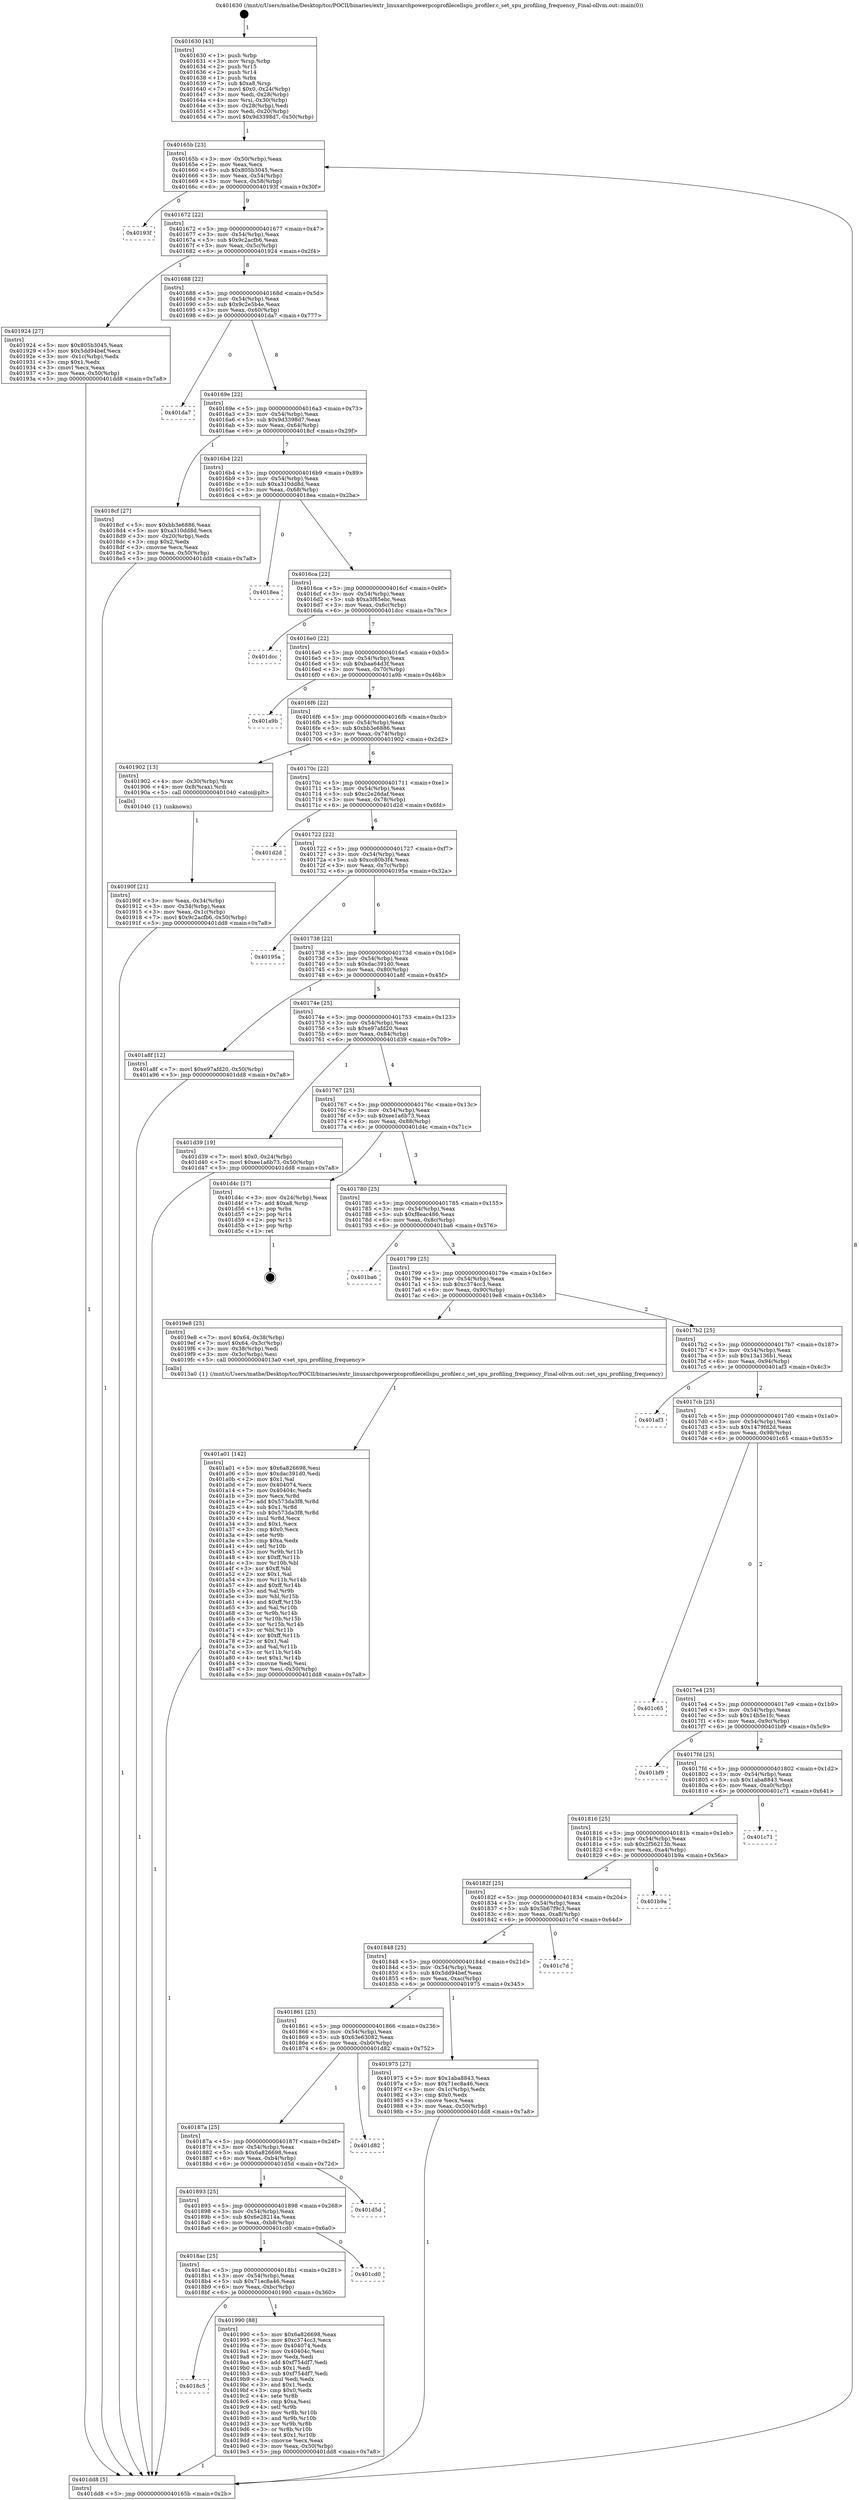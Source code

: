 digraph "0x401630" {
  label = "0x401630 (/mnt/c/Users/mathe/Desktop/tcc/POCII/binaries/extr_linuxarchpowerpcoprofilecellspu_profiler.c_set_spu_profiling_frequency_Final-ollvm.out::main(0))"
  labelloc = "t"
  node[shape=record]

  Entry [label="",width=0.3,height=0.3,shape=circle,fillcolor=black,style=filled]
  "0x40165b" [label="{
     0x40165b [23]\l
     | [instrs]\l
     &nbsp;&nbsp;0x40165b \<+3\>: mov -0x50(%rbp),%eax\l
     &nbsp;&nbsp;0x40165e \<+2\>: mov %eax,%ecx\l
     &nbsp;&nbsp;0x401660 \<+6\>: sub $0x805b3045,%ecx\l
     &nbsp;&nbsp;0x401666 \<+3\>: mov %eax,-0x54(%rbp)\l
     &nbsp;&nbsp;0x401669 \<+3\>: mov %ecx,-0x58(%rbp)\l
     &nbsp;&nbsp;0x40166c \<+6\>: je 000000000040193f \<main+0x30f\>\l
  }"]
  "0x40193f" [label="{
     0x40193f\l
  }", style=dashed]
  "0x401672" [label="{
     0x401672 [22]\l
     | [instrs]\l
     &nbsp;&nbsp;0x401672 \<+5\>: jmp 0000000000401677 \<main+0x47\>\l
     &nbsp;&nbsp;0x401677 \<+3\>: mov -0x54(%rbp),%eax\l
     &nbsp;&nbsp;0x40167a \<+5\>: sub $0x9c2acfb6,%eax\l
     &nbsp;&nbsp;0x40167f \<+3\>: mov %eax,-0x5c(%rbp)\l
     &nbsp;&nbsp;0x401682 \<+6\>: je 0000000000401924 \<main+0x2f4\>\l
  }"]
  Exit [label="",width=0.3,height=0.3,shape=circle,fillcolor=black,style=filled,peripheries=2]
  "0x401924" [label="{
     0x401924 [27]\l
     | [instrs]\l
     &nbsp;&nbsp;0x401924 \<+5\>: mov $0x805b3045,%eax\l
     &nbsp;&nbsp;0x401929 \<+5\>: mov $0x5dd94bef,%ecx\l
     &nbsp;&nbsp;0x40192e \<+3\>: mov -0x1c(%rbp),%edx\l
     &nbsp;&nbsp;0x401931 \<+3\>: cmp $0x1,%edx\l
     &nbsp;&nbsp;0x401934 \<+3\>: cmovl %ecx,%eax\l
     &nbsp;&nbsp;0x401937 \<+3\>: mov %eax,-0x50(%rbp)\l
     &nbsp;&nbsp;0x40193a \<+5\>: jmp 0000000000401dd8 \<main+0x7a8\>\l
  }"]
  "0x401688" [label="{
     0x401688 [22]\l
     | [instrs]\l
     &nbsp;&nbsp;0x401688 \<+5\>: jmp 000000000040168d \<main+0x5d\>\l
     &nbsp;&nbsp;0x40168d \<+3\>: mov -0x54(%rbp),%eax\l
     &nbsp;&nbsp;0x401690 \<+5\>: sub $0x9c2e5b4e,%eax\l
     &nbsp;&nbsp;0x401695 \<+3\>: mov %eax,-0x60(%rbp)\l
     &nbsp;&nbsp;0x401698 \<+6\>: je 0000000000401da7 \<main+0x777\>\l
  }"]
  "0x401a01" [label="{
     0x401a01 [142]\l
     | [instrs]\l
     &nbsp;&nbsp;0x401a01 \<+5\>: mov $0x6a826698,%esi\l
     &nbsp;&nbsp;0x401a06 \<+5\>: mov $0xdac391d0,%edi\l
     &nbsp;&nbsp;0x401a0b \<+2\>: mov $0x1,%al\l
     &nbsp;&nbsp;0x401a0d \<+7\>: mov 0x404074,%ecx\l
     &nbsp;&nbsp;0x401a14 \<+7\>: mov 0x40404c,%edx\l
     &nbsp;&nbsp;0x401a1b \<+3\>: mov %ecx,%r8d\l
     &nbsp;&nbsp;0x401a1e \<+7\>: add $0x573da3f8,%r8d\l
     &nbsp;&nbsp;0x401a25 \<+4\>: sub $0x1,%r8d\l
     &nbsp;&nbsp;0x401a29 \<+7\>: sub $0x573da3f8,%r8d\l
     &nbsp;&nbsp;0x401a30 \<+4\>: imul %r8d,%ecx\l
     &nbsp;&nbsp;0x401a34 \<+3\>: and $0x1,%ecx\l
     &nbsp;&nbsp;0x401a37 \<+3\>: cmp $0x0,%ecx\l
     &nbsp;&nbsp;0x401a3a \<+4\>: sete %r9b\l
     &nbsp;&nbsp;0x401a3e \<+3\>: cmp $0xa,%edx\l
     &nbsp;&nbsp;0x401a41 \<+4\>: setl %r10b\l
     &nbsp;&nbsp;0x401a45 \<+3\>: mov %r9b,%r11b\l
     &nbsp;&nbsp;0x401a48 \<+4\>: xor $0xff,%r11b\l
     &nbsp;&nbsp;0x401a4c \<+3\>: mov %r10b,%bl\l
     &nbsp;&nbsp;0x401a4f \<+3\>: xor $0xff,%bl\l
     &nbsp;&nbsp;0x401a52 \<+2\>: xor $0x1,%al\l
     &nbsp;&nbsp;0x401a54 \<+3\>: mov %r11b,%r14b\l
     &nbsp;&nbsp;0x401a57 \<+4\>: and $0xff,%r14b\l
     &nbsp;&nbsp;0x401a5b \<+3\>: and %al,%r9b\l
     &nbsp;&nbsp;0x401a5e \<+3\>: mov %bl,%r15b\l
     &nbsp;&nbsp;0x401a61 \<+4\>: and $0xff,%r15b\l
     &nbsp;&nbsp;0x401a65 \<+3\>: and %al,%r10b\l
     &nbsp;&nbsp;0x401a68 \<+3\>: or %r9b,%r14b\l
     &nbsp;&nbsp;0x401a6b \<+3\>: or %r10b,%r15b\l
     &nbsp;&nbsp;0x401a6e \<+3\>: xor %r15b,%r14b\l
     &nbsp;&nbsp;0x401a71 \<+3\>: or %bl,%r11b\l
     &nbsp;&nbsp;0x401a74 \<+4\>: xor $0xff,%r11b\l
     &nbsp;&nbsp;0x401a78 \<+2\>: or $0x1,%al\l
     &nbsp;&nbsp;0x401a7a \<+3\>: and %al,%r11b\l
     &nbsp;&nbsp;0x401a7d \<+3\>: or %r11b,%r14b\l
     &nbsp;&nbsp;0x401a80 \<+4\>: test $0x1,%r14b\l
     &nbsp;&nbsp;0x401a84 \<+3\>: cmovne %edi,%esi\l
     &nbsp;&nbsp;0x401a87 \<+3\>: mov %esi,-0x50(%rbp)\l
     &nbsp;&nbsp;0x401a8a \<+5\>: jmp 0000000000401dd8 \<main+0x7a8\>\l
  }"]
  "0x401da7" [label="{
     0x401da7\l
  }", style=dashed]
  "0x40169e" [label="{
     0x40169e [22]\l
     | [instrs]\l
     &nbsp;&nbsp;0x40169e \<+5\>: jmp 00000000004016a3 \<main+0x73\>\l
     &nbsp;&nbsp;0x4016a3 \<+3\>: mov -0x54(%rbp),%eax\l
     &nbsp;&nbsp;0x4016a6 \<+5\>: sub $0x9d3398d7,%eax\l
     &nbsp;&nbsp;0x4016ab \<+3\>: mov %eax,-0x64(%rbp)\l
     &nbsp;&nbsp;0x4016ae \<+6\>: je 00000000004018cf \<main+0x29f\>\l
  }"]
  "0x4018c5" [label="{
     0x4018c5\l
  }", style=dashed]
  "0x4018cf" [label="{
     0x4018cf [27]\l
     | [instrs]\l
     &nbsp;&nbsp;0x4018cf \<+5\>: mov $0xbb3e6886,%eax\l
     &nbsp;&nbsp;0x4018d4 \<+5\>: mov $0xa310dd8d,%ecx\l
     &nbsp;&nbsp;0x4018d9 \<+3\>: mov -0x20(%rbp),%edx\l
     &nbsp;&nbsp;0x4018dc \<+3\>: cmp $0x2,%edx\l
     &nbsp;&nbsp;0x4018df \<+3\>: cmovne %ecx,%eax\l
     &nbsp;&nbsp;0x4018e2 \<+3\>: mov %eax,-0x50(%rbp)\l
     &nbsp;&nbsp;0x4018e5 \<+5\>: jmp 0000000000401dd8 \<main+0x7a8\>\l
  }"]
  "0x4016b4" [label="{
     0x4016b4 [22]\l
     | [instrs]\l
     &nbsp;&nbsp;0x4016b4 \<+5\>: jmp 00000000004016b9 \<main+0x89\>\l
     &nbsp;&nbsp;0x4016b9 \<+3\>: mov -0x54(%rbp),%eax\l
     &nbsp;&nbsp;0x4016bc \<+5\>: sub $0xa310dd8d,%eax\l
     &nbsp;&nbsp;0x4016c1 \<+3\>: mov %eax,-0x68(%rbp)\l
     &nbsp;&nbsp;0x4016c4 \<+6\>: je 00000000004018ea \<main+0x2ba\>\l
  }"]
  "0x401dd8" [label="{
     0x401dd8 [5]\l
     | [instrs]\l
     &nbsp;&nbsp;0x401dd8 \<+5\>: jmp 000000000040165b \<main+0x2b\>\l
  }"]
  "0x401630" [label="{
     0x401630 [43]\l
     | [instrs]\l
     &nbsp;&nbsp;0x401630 \<+1\>: push %rbp\l
     &nbsp;&nbsp;0x401631 \<+3\>: mov %rsp,%rbp\l
     &nbsp;&nbsp;0x401634 \<+2\>: push %r15\l
     &nbsp;&nbsp;0x401636 \<+2\>: push %r14\l
     &nbsp;&nbsp;0x401638 \<+1\>: push %rbx\l
     &nbsp;&nbsp;0x401639 \<+7\>: sub $0xa8,%rsp\l
     &nbsp;&nbsp;0x401640 \<+7\>: movl $0x0,-0x24(%rbp)\l
     &nbsp;&nbsp;0x401647 \<+3\>: mov %edi,-0x28(%rbp)\l
     &nbsp;&nbsp;0x40164a \<+4\>: mov %rsi,-0x30(%rbp)\l
     &nbsp;&nbsp;0x40164e \<+3\>: mov -0x28(%rbp),%edi\l
     &nbsp;&nbsp;0x401651 \<+3\>: mov %edi,-0x20(%rbp)\l
     &nbsp;&nbsp;0x401654 \<+7\>: movl $0x9d3398d7,-0x50(%rbp)\l
  }"]
  "0x401990" [label="{
     0x401990 [88]\l
     | [instrs]\l
     &nbsp;&nbsp;0x401990 \<+5\>: mov $0x6a826698,%eax\l
     &nbsp;&nbsp;0x401995 \<+5\>: mov $0xc374cc3,%ecx\l
     &nbsp;&nbsp;0x40199a \<+7\>: mov 0x404074,%edx\l
     &nbsp;&nbsp;0x4019a1 \<+7\>: mov 0x40404c,%esi\l
     &nbsp;&nbsp;0x4019a8 \<+2\>: mov %edx,%edi\l
     &nbsp;&nbsp;0x4019aa \<+6\>: add $0xf754df7,%edi\l
     &nbsp;&nbsp;0x4019b0 \<+3\>: sub $0x1,%edi\l
     &nbsp;&nbsp;0x4019b3 \<+6\>: sub $0xf754df7,%edi\l
     &nbsp;&nbsp;0x4019b9 \<+3\>: imul %edi,%edx\l
     &nbsp;&nbsp;0x4019bc \<+3\>: and $0x1,%edx\l
     &nbsp;&nbsp;0x4019bf \<+3\>: cmp $0x0,%edx\l
     &nbsp;&nbsp;0x4019c2 \<+4\>: sete %r8b\l
     &nbsp;&nbsp;0x4019c6 \<+3\>: cmp $0xa,%esi\l
     &nbsp;&nbsp;0x4019c9 \<+4\>: setl %r9b\l
     &nbsp;&nbsp;0x4019cd \<+3\>: mov %r8b,%r10b\l
     &nbsp;&nbsp;0x4019d0 \<+3\>: and %r9b,%r10b\l
     &nbsp;&nbsp;0x4019d3 \<+3\>: xor %r9b,%r8b\l
     &nbsp;&nbsp;0x4019d6 \<+3\>: or %r8b,%r10b\l
     &nbsp;&nbsp;0x4019d9 \<+4\>: test $0x1,%r10b\l
     &nbsp;&nbsp;0x4019dd \<+3\>: cmovne %ecx,%eax\l
     &nbsp;&nbsp;0x4019e0 \<+3\>: mov %eax,-0x50(%rbp)\l
     &nbsp;&nbsp;0x4019e3 \<+5\>: jmp 0000000000401dd8 \<main+0x7a8\>\l
  }"]
  "0x4018ea" [label="{
     0x4018ea\l
  }", style=dashed]
  "0x4016ca" [label="{
     0x4016ca [22]\l
     | [instrs]\l
     &nbsp;&nbsp;0x4016ca \<+5\>: jmp 00000000004016cf \<main+0x9f\>\l
     &nbsp;&nbsp;0x4016cf \<+3\>: mov -0x54(%rbp),%eax\l
     &nbsp;&nbsp;0x4016d2 \<+5\>: sub $0xa3f65ebc,%eax\l
     &nbsp;&nbsp;0x4016d7 \<+3\>: mov %eax,-0x6c(%rbp)\l
     &nbsp;&nbsp;0x4016da \<+6\>: je 0000000000401dcc \<main+0x79c\>\l
  }"]
  "0x4018ac" [label="{
     0x4018ac [25]\l
     | [instrs]\l
     &nbsp;&nbsp;0x4018ac \<+5\>: jmp 00000000004018b1 \<main+0x281\>\l
     &nbsp;&nbsp;0x4018b1 \<+3\>: mov -0x54(%rbp),%eax\l
     &nbsp;&nbsp;0x4018b4 \<+5\>: sub $0x71ec8a46,%eax\l
     &nbsp;&nbsp;0x4018b9 \<+6\>: mov %eax,-0xbc(%rbp)\l
     &nbsp;&nbsp;0x4018bf \<+6\>: je 0000000000401990 \<main+0x360\>\l
  }"]
  "0x401dcc" [label="{
     0x401dcc\l
  }", style=dashed]
  "0x4016e0" [label="{
     0x4016e0 [22]\l
     | [instrs]\l
     &nbsp;&nbsp;0x4016e0 \<+5\>: jmp 00000000004016e5 \<main+0xb5\>\l
     &nbsp;&nbsp;0x4016e5 \<+3\>: mov -0x54(%rbp),%eax\l
     &nbsp;&nbsp;0x4016e8 \<+5\>: sub $0xbaa64d3f,%eax\l
     &nbsp;&nbsp;0x4016ed \<+3\>: mov %eax,-0x70(%rbp)\l
     &nbsp;&nbsp;0x4016f0 \<+6\>: je 0000000000401a9b \<main+0x46b\>\l
  }"]
  "0x401cd0" [label="{
     0x401cd0\l
  }", style=dashed]
  "0x401a9b" [label="{
     0x401a9b\l
  }", style=dashed]
  "0x4016f6" [label="{
     0x4016f6 [22]\l
     | [instrs]\l
     &nbsp;&nbsp;0x4016f6 \<+5\>: jmp 00000000004016fb \<main+0xcb\>\l
     &nbsp;&nbsp;0x4016fb \<+3\>: mov -0x54(%rbp),%eax\l
     &nbsp;&nbsp;0x4016fe \<+5\>: sub $0xbb3e6886,%eax\l
     &nbsp;&nbsp;0x401703 \<+3\>: mov %eax,-0x74(%rbp)\l
     &nbsp;&nbsp;0x401706 \<+6\>: je 0000000000401902 \<main+0x2d2\>\l
  }"]
  "0x401893" [label="{
     0x401893 [25]\l
     | [instrs]\l
     &nbsp;&nbsp;0x401893 \<+5\>: jmp 0000000000401898 \<main+0x268\>\l
     &nbsp;&nbsp;0x401898 \<+3\>: mov -0x54(%rbp),%eax\l
     &nbsp;&nbsp;0x40189b \<+5\>: sub $0x6e28214a,%eax\l
     &nbsp;&nbsp;0x4018a0 \<+6\>: mov %eax,-0xb8(%rbp)\l
     &nbsp;&nbsp;0x4018a6 \<+6\>: je 0000000000401cd0 \<main+0x6a0\>\l
  }"]
  "0x401902" [label="{
     0x401902 [13]\l
     | [instrs]\l
     &nbsp;&nbsp;0x401902 \<+4\>: mov -0x30(%rbp),%rax\l
     &nbsp;&nbsp;0x401906 \<+4\>: mov 0x8(%rax),%rdi\l
     &nbsp;&nbsp;0x40190a \<+5\>: call 0000000000401040 \<atoi@plt\>\l
     | [calls]\l
     &nbsp;&nbsp;0x401040 \{1\} (unknown)\l
  }"]
  "0x40170c" [label="{
     0x40170c [22]\l
     | [instrs]\l
     &nbsp;&nbsp;0x40170c \<+5\>: jmp 0000000000401711 \<main+0xe1\>\l
     &nbsp;&nbsp;0x401711 \<+3\>: mov -0x54(%rbp),%eax\l
     &nbsp;&nbsp;0x401714 \<+5\>: sub $0xc2e26daf,%eax\l
     &nbsp;&nbsp;0x401719 \<+3\>: mov %eax,-0x78(%rbp)\l
     &nbsp;&nbsp;0x40171c \<+6\>: je 0000000000401d2d \<main+0x6fd\>\l
  }"]
  "0x40190f" [label="{
     0x40190f [21]\l
     | [instrs]\l
     &nbsp;&nbsp;0x40190f \<+3\>: mov %eax,-0x34(%rbp)\l
     &nbsp;&nbsp;0x401912 \<+3\>: mov -0x34(%rbp),%eax\l
     &nbsp;&nbsp;0x401915 \<+3\>: mov %eax,-0x1c(%rbp)\l
     &nbsp;&nbsp;0x401918 \<+7\>: movl $0x9c2acfb6,-0x50(%rbp)\l
     &nbsp;&nbsp;0x40191f \<+5\>: jmp 0000000000401dd8 \<main+0x7a8\>\l
  }"]
  "0x401d5d" [label="{
     0x401d5d\l
  }", style=dashed]
  "0x401d2d" [label="{
     0x401d2d\l
  }", style=dashed]
  "0x401722" [label="{
     0x401722 [22]\l
     | [instrs]\l
     &nbsp;&nbsp;0x401722 \<+5\>: jmp 0000000000401727 \<main+0xf7\>\l
     &nbsp;&nbsp;0x401727 \<+3\>: mov -0x54(%rbp),%eax\l
     &nbsp;&nbsp;0x40172a \<+5\>: sub $0xcc80b3f4,%eax\l
     &nbsp;&nbsp;0x40172f \<+3\>: mov %eax,-0x7c(%rbp)\l
     &nbsp;&nbsp;0x401732 \<+6\>: je 000000000040195a \<main+0x32a\>\l
  }"]
  "0x40187a" [label="{
     0x40187a [25]\l
     | [instrs]\l
     &nbsp;&nbsp;0x40187a \<+5\>: jmp 000000000040187f \<main+0x24f\>\l
     &nbsp;&nbsp;0x40187f \<+3\>: mov -0x54(%rbp),%eax\l
     &nbsp;&nbsp;0x401882 \<+5\>: sub $0x6a826698,%eax\l
     &nbsp;&nbsp;0x401887 \<+6\>: mov %eax,-0xb4(%rbp)\l
     &nbsp;&nbsp;0x40188d \<+6\>: je 0000000000401d5d \<main+0x72d\>\l
  }"]
  "0x40195a" [label="{
     0x40195a\l
  }", style=dashed]
  "0x401738" [label="{
     0x401738 [22]\l
     | [instrs]\l
     &nbsp;&nbsp;0x401738 \<+5\>: jmp 000000000040173d \<main+0x10d\>\l
     &nbsp;&nbsp;0x40173d \<+3\>: mov -0x54(%rbp),%eax\l
     &nbsp;&nbsp;0x401740 \<+5\>: sub $0xdac391d0,%eax\l
     &nbsp;&nbsp;0x401745 \<+3\>: mov %eax,-0x80(%rbp)\l
     &nbsp;&nbsp;0x401748 \<+6\>: je 0000000000401a8f \<main+0x45f\>\l
  }"]
  "0x401d82" [label="{
     0x401d82\l
  }", style=dashed]
  "0x401a8f" [label="{
     0x401a8f [12]\l
     | [instrs]\l
     &nbsp;&nbsp;0x401a8f \<+7\>: movl $0xe97afd20,-0x50(%rbp)\l
     &nbsp;&nbsp;0x401a96 \<+5\>: jmp 0000000000401dd8 \<main+0x7a8\>\l
  }"]
  "0x40174e" [label="{
     0x40174e [25]\l
     | [instrs]\l
     &nbsp;&nbsp;0x40174e \<+5\>: jmp 0000000000401753 \<main+0x123\>\l
     &nbsp;&nbsp;0x401753 \<+3\>: mov -0x54(%rbp),%eax\l
     &nbsp;&nbsp;0x401756 \<+5\>: sub $0xe97afd20,%eax\l
     &nbsp;&nbsp;0x40175b \<+6\>: mov %eax,-0x84(%rbp)\l
     &nbsp;&nbsp;0x401761 \<+6\>: je 0000000000401d39 \<main+0x709\>\l
  }"]
  "0x401861" [label="{
     0x401861 [25]\l
     | [instrs]\l
     &nbsp;&nbsp;0x401861 \<+5\>: jmp 0000000000401866 \<main+0x236\>\l
     &nbsp;&nbsp;0x401866 \<+3\>: mov -0x54(%rbp),%eax\l
     &nbsp;&nbsp;0x401869 \<+5\>: sub $0x63e63082,%eax\l
     &nbsp;&nbsp;0x40186e \<+6\>: mov %eax,-0xb0(%rbp)\l
     &nbsp;&nbsp;0x401874 \<+6\>: je 0000000000401d82 \<main+0x752\>\l
  }"]
  "0x401d39" [label="{
     0x401d39 [19]\l
     | [instrs]\l
     &nbsp;&nbsp;0x401d39 \<+7\>: movl $0x0,-0x24(%rbp)\l
     &nbsp;&nbsp;0x401d40 \<+7\>: movl $0xee1a6b73,-0x50(%rbp)\l
     &nbsp;&nbsp;0x401d47 \<+5\>: jmp 0000000000401dd8 \<main+0x7a8\>\l
  }"]
  "0x401767" [label="{
     0x401767 [25]\l
     | [instrs]\l
     &nbsp;&nbsp;0x401767 \<+5\>: jmp 000000000040176c \<main+0x13c\>\l
     &nbsp;&nbsp;0x40176c \<+3\>: mov -0x54(%rbp),%eax\l
     &nbsp;&nbsp;0x40176f \<+5\>: sub $0xee1a6b73,%eax\l
     &nbsp;&nbsp;0x401774 \<+6\>: mov %eax,-0x88(%rbp)\l
     &nbsp;&nbsp;0x40177a \<+6\>: je 0000000000401d4c \<main+0x71c\>\l
  }"]
  "0x401975" [label="{
     0x401975 [27]\l
     | [instrs]\l
     &nbsp;&nbsp;0x401975 \<+5\>: mov $0x1aba8843,%eax\l
     &nbsp;&nbsp;0x40197a \<+5\>: mov $0x71ec8a46,%ecx\l
     &nbsp;&nbsp;0x40197f \<+3\>: mov -0x1c(%rbp),%edx\l
     &nbsp;&nbsp;0x401982 \<+3\>: cmp $0x0,%edx\l
     &nbsp;&nbsp;0x401985 \<+3\>: cmove %ecx,%eax\l
     &nbsp;&nbsp;0x401988 \<+3\>: mov %eax,-0x50(%rbp)\l
     &nbsp;&nbsp;0x40198b \<+5\>: jmp 0000000000401dd8 \<main+0x7a8\>\l
  }"]
  "0x401d4c" [label="{
     0x401d4c [17]\l
     | [instrs]\l
     &nbsp;&nbsp;0x401d4c \<+3\>: mov -0x24(%rbp),%eax\l
     &nbsp;&nbsp;0x401d4f \<+7\>: add $0xa8,%rsp\l
     &nbsp;&nbsp;0x401d56 \<+1\>: pop %rbx\l
     &nbsp;&nbsp;0x401d57 \<+2\>: pop %r14\l
     &nbsp;&nbsp;0x401d59 \<+2\>: pop %r15\l
     &nbsp;&nbsp;0x401d5b \<+1\>: pop %rbp\l
     &nbsp;&nbsp;0x401d5c \<+1\>: ret\l
  }"]
  "0x401780" [label="{
     0x401780 [25]\l
     | [instrs]\l
     &nbsp;&nbsp;0x401780 \<+5\>: jmp 0000000000401785 \<main+0x155\>\l
     &nbsp;&nbsp;0x401785 \<+3\>: mov -0x54(%rbp),%eax\l
     &nbsp;&nbsp;0x401788 \<+5\>: sub $0xf8eac486,%eax\l
     &nbsp;&nbsp;0x40178d \<+6\>: mov %eax,-0x8c(%rbp)\l
     &nbsp;&nbsp;0x401793 \<+6\>: je 0000000000401ba6 \<main+0x576\>\l
  }"]
  "0x401848" [label="{
     0x401848 [25]\l
     | [instrs]\l
     &nbsp;&nbsp;0x401848 \<+5\>: jmp 000000000040184d \<main+0x21d\>\l
     &nbsp;&nbsp;0x40184d \<+3\>: mov -0x54(%rbp),%eax\l
     &nbsp;&nbsp;0x401850 \<+5\>: sub $0x5dd94bef,%eax\l
     &nbsp;&nbsp;0x401855 \<+6\>: mov %eax,-0xac(%rbp)\l
     &nbsp;&nbsp;0x40185b \<+6\>: je 0000000000401975 \<main+0x345\>\l
  }"]
  "0x401ba6" [label="{
     0x401ba6\l
  }", style=dashed]
  "0x401799" [label="{
     0x401799 [25]\l
     | [instrs]\l
     &nbsp;&nbsp;0x401799 \<+5\>: jmp 000000000040179e \<main+0x16e\>\l
     &nbsp;&nbsp;0x40179e \<+3\>: mov -0x54(%rbp),%eax\l
     &nbsp;&nbsp;0x4017a1 \<+5\>: sub $0xc374cc3,%eax\l
     &nbsp;&nbsp;0x4017a6 \<+6\>: mov %eax,-0x90(%rbp)\l
     &nbsp;&nbsp;0x4017ac \<+6\>: je 00000000004019e8 \<main+0x3b8\>\l
  }"]
  "0x401c7d" [label="{
     0x401c7d\l
  }", style=dashed]
  "0x4019e8" [label="{
     0x4019e8 [25]\l
     | [instrs]\l
     &nbsp;&nbsp;0x4019e8 \<+7\>: movl $0x64,-0x38(%rbp)\l
     &nbsp;&nbsp;0x4019ef \<+7\>: movl $0x64,-0x3c(%rbp)\l
     &nbsp;&nbsp;0x4019f6 \<+3\>: mov -0x38(%rbp),%edi\l
     &nbsp;&nbsp;0x4019f9 \<+3\>: mov -0x3c(%rbp),%esi\l
     &nbsp;&nbsp;0x4019fc \<+5\>: call 00000000004013a0 \<set_spu_profiling_frequency\>\l
     | [calls]\l
     &nbsp;&nbsp;0x4013a0 \{1\} (/mnt/c/Users/mathe/Desktop/tcc/POCII/binaries/extr_linuxarchpowerpcoprofilecellspu_profiler.c_set_spu_profiling_frequency_Final-ollvm.out::set_spu_profiling_frequency)\l
  }"]
  "0x4017b2" [label="{
     0x4017b2 [25]\l
     | [instrs]\l
     &nbsp;&nbsp;0x4017b2 \<+5\>: jmp 00000000004017b7 \<main+0x187\>\l
     &nbsp;&nbsp;0x4017b7 \<+3\>: mov -0x54(%rbp),%eax\l
     &nbsp;&nbsp;0x4017ba \<+5\>: sub $0x13a136b1,%eax\l
     &nbsp;&nbsp;0x4017bf \<+6\>: mov %eax,-0x94(%rbp)\l
     &nbsp;&nbsp;0x4017c5 \<+6\>: je 0000000000401af3 \<main+0x4c3\>\l
  }"]
  "0x40182f" [label="{
     0x40182f [25]\l
     | [instrs]\l
     &nbsp;&nbsp;0x40182f \<+5\>: jmp 0000000000401834 \<main+0x204\>\l
     &nbsp;&nbsp;0x401834 \<+3\>: mov -0x54(%rbp),%eax\l
     &nbsp;&nbsp;0x401837 \<+5\>: sub $0x5b67f9c3,%eax\l
     &nbsp;&nbsp;0x40183c \<+6\>: mov %eax,-0xa8(%rbp)\l
     &nbsp;&nbsp;0x401842 \<+6\>: je 0000000000401c7d \<main+0x64d\>\l
  }"]
  "0x401af3" [label="{
     0x401af3\l
  }", style=dashed]
  "0x4017cb" [label="{
     0x4017cb [25]\l
     | [instrs]\l
     &nbsp;&nbsp;0x4017cb \<+5\>: jmp 00000000004017d0 \<main+0x1a0\>\l
     &nbsp;&nbsp;0x4017d0 \<+3\>: mov -0x54(%rbp),%eax\l
     &nbsp;&nbsp;0x4017d3 \<+5\>: sub $0x1479fd2d,%eax\l
     &nbsp;&nbsp;0x4017d8 \<+6\>: mov %eax,-0x98(%rbp)\l
     &nbsp;&nbsp;0x4017de \<+6\>: je 0000000000401c65 \<main+0x635\>\l
  }"]
  "0x401b9a" [label="{
     0x401b9a\l
  }", style=dashed]
  "0x401c65" [label="{
     0x401c65\l
  }", style=dashed]
  "0x4017e4" [label="{
     0x4017e4 [25]\l
     | [instrs]\l
     &nbsp;&nbsp;0x4017e4 \<+5\>: jmp 00000000004017e9 \<main+0x1b9\>\l
     &nbsp;&nbsp;0x4017e9 \<+3\>: mov -0x54(%rbp),%eax\l
     &nbsp;&nbsp;0x4017ec \<+5\>: sub $0x14b5e1fc,%eax\l
     &nbsp;&nbsp;0x4017f1 \<+6\>: mov %eax,-0x9c(%rbp)\l
     &nbsp;&nbsp;0x4017f7 \<+6\>: je 0000000000401bf9 \<main+0x5c9\>\l
  }"]
  "0x401816" [label="{
     0x401816 [25]\l
     | [instrs]\l
     &nbsp;&nbsp;0x401816 \<+5\>: jmp 000000000040181b \<main+0x1eb\>\l
     &nbsp;&nbsp;0x40181b \<+3\>: mov -0x54(%rbp),%eax\l
     &nbsp;&nbsp;0x40181e \<+5\>: sub $0x2f56213b,%eax\l
     &nbsp;&nbsp;0x401823 \<+6\>: mov %eax,-0xa4(%rbp)\l
     &nbsp;&nbsp;0x401829 \<+6\>: je 0000000000401b9a \<main+0x56a\>\l
  }"]
  "0x401bf9" [label="{
     0x401bf9\l
  }", style=dashed]
  "0x4017fd" [label="{
     0x4017fd [25]\l
     | [instrs]\l
     &nbsp;&nbsp;0x4017fd \<+5\>: jmp 0000000000401802 \<main+0x1d2\>\l
     &nbsp;&nbsp;0x401802 \<+3\>: mov -0x54(%rbp),%eax\l
     &nbsp;&nbsp;0x401805 \<+5\>: sub $0x1aba8843,%eax\l
     &nbsp;&nbsp;0x40180a \<+6\>: mov %eax,-0xa0(%rbp)\l
     &nbsp;&nbsp;0x401810 \<+6\>: je 0000000000401c71 \<main+0x641\>\l
  }"]
  "0x401c71" [label="{
     0x401c71\l
  }", style=dashed]
  Entry -> "0x401630" [label=" 1"]
  "0x40165b" -> "0x40193f" [label=" 0"]
  "0x40165b" -> "0x401672" [label=" 9"]
  "0x401d4c" -> Exit [label=" 1"]
  "0x401672" -> "0x401924" [label=" 1"]
  "0x401672" -> "0x401688" [label=" 8"]
  "0x401d39" -> "0x401dd8" [label=" 1"]
  "0x401688" -> "0x401da7" [label=" 0"]
  "0x401688" -> "0x40169e" [label=" 8"]
  "0x401a8f" -> "0x401dd8" [label=" 1"]
  "0x40169e" -> "0x4018cf" [label=" 1"]
  "0x40169e" -> "0x4016b4" [label=" 7"]
  "0x4018cf" -> "0x401dd8" [label=" 1"]
  "0x401630" -> "0x40165b" [label=" 1"]
  "0x401dd8" -> "0x40165b" [label=" 8"]
  "0x401a01" -> "0x401dd8" [label=" 1"]
  "0x4016b4" -> "0x4018ea" [label=" 0"]
  "0x4016b4" -> "0x4016ca" [label=" 7"]
  "0x4019e8" -> "0x401a01" [label=" 1"]
  "0x4016ca" -> "0x401dcc" [label=" 0"]
  "0x4016ca" -> "0x4016e0" [label=" 7"]
  "0x4018ac" -> "0x4018c5" [label=" 0"]
  "0x4016e0" -> "0x401a9b" [label=" 0"]
  "0x4016e0" -> "0x4016f6" [label=" 7"]
  "0x4018ac" -> "0x401990" [label=" 1"]
  "0x4016f6" -> "0x401902" [label=" 1"]
  "0x4016f6" -> "0x40170c" [label=" 6"]
  "0x401902" -> "0x40190f" [label=" 1"]
  "0x40190f" -> "0x401dd8" [label=" 1"]
  "0x401924" -> "0x401dd8" [label=" 1"]
  "0x401893" -> "0x4018ac" [label=" 1"]
  "0x40170c" -> "0x401d2d" [label=" 0"]
  "0x40170c" -> "0x401722" [label=" 6"]
  "0x401893" -> "0x401cd0" [label=" 0"]
  "0x401722" -> "0x40195a" [label=" 0"]
  "0x401722" -> "0x401738" [label=" 6"]
  "0x40187a" -> "0x401893" [label=" 1"]
  "0x401738" -> "0x401a8f" [label=" 1"]
  "0x401738" -> "0x40174e" [label=" 5"]
  "0x40187a" -> "0x401d5d" [label=" 0"]
  "0x40174e" -> "0x401d39" [label=" 1"]
  "0x40174e" -> "0x401767" [label=" 4"]
  "0x401861" -> "0x40187a" [label=" 1"]
  "0x401767" -> "0x401d4c" [label=" 1"]
  "0x401767" -> "0x401780" [label=" 3"]
  "0x401861" -> "0x401d82" [label=" 0"]
  "0x401780" -> "0x401ba6" [label=" 0"]
  "0x401780" -> "0x401799" [label=" 3"]
  "0x401975" -> "0x401dd8" [label=" 1"]
  "0x401799" -> "0x4019e8" [label=" 1"]
  "0x401799" -> "0x4017b2" [label=" 2"]
  "0x401848" -> "0x401861" [label=" 1"]
  "0x4017b2" -> "0x401af3" [label=" 0"]
  "0x4017b2" -> "0x4017cb" [label=" 2"]
  "0x401990" -> "0x401dd8" [label=" 1"]
  "0x4017cb" -> "0x401c65" [label=" 0"]
  "0x4017cb" -> "0x4017e4" [label=" 2"]
  "0x40182f" -> "0x401848" [label=" 2"]
  "0x4017e4" -> "0x401bf9" [label=" 0"]
  "0x4017e4" -> "0x4017fd" [label=" 2"]
  "0x401848" -> "0x401975" [label=" 1"]
  "0x4017fd" -> "0x401c71" [label=" 0"]
  "0x4017fd" -> "0x401816" [label=" 2"]
  "0x40182f" -> "0x401c7d" [label=" 0"]
  "0x401816" -> "0x401b9a" [label=" 0"]
  "0x401816" -> "0x40182f" [label=" 2"]
}
